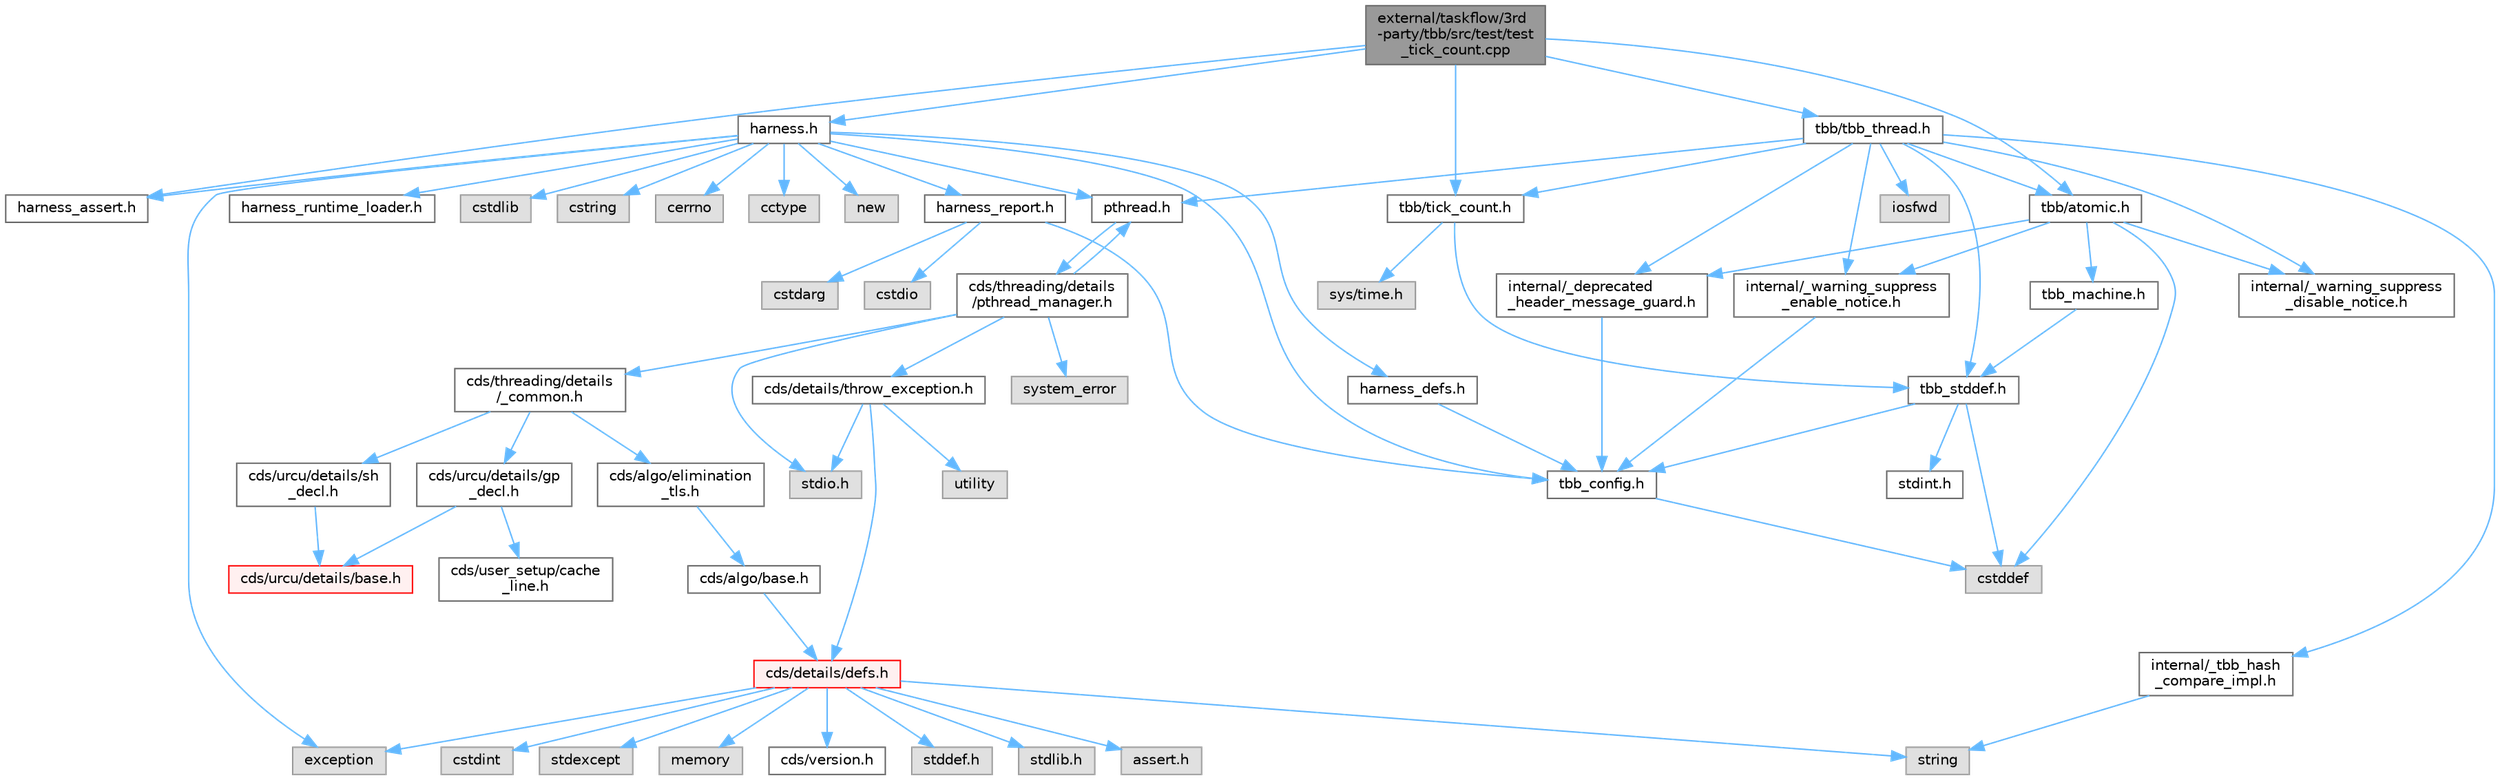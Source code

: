 digraph "external/taskflow/3rd-party/tbb/src/test/test_tick_count.cpp"
{
 // LATEX_PDF_SIZE
  bgcolor="transparent";
  edge [fontname=Helvetica,fontsize=10,labelfontname=Helvetica,labelfontsize=10];
  node [fontname=Helvetica,fontsize=10,shape=box,height=0.2,width=0.4];
  Node1 [id="Node000001",label="external/taskflow/3rd\l-party/tbb/src/test/test\l_tick_count.cpp",height=0.2,width=0.4,color="gray40", fillcolor="grey60", style="filled", fontcolor="black",tooltip=" "];
  Node1 -> Node2 [id="edge72_Node000001_Node000002",color="steelblue1",style="solid",tooltip=" "];
  Node2 [id="Node000002",label="tbb/tick_count.h",height=0.2,width=0.4,color="grey40", fillcolor="white", style="filled",URL="$tick__count_8h.html",tooltip=" "];
  Node2 -> Node3 [id="edge73_Node000002_Node000003",color="steelblue1",style="solid",tooltip=" "];
  Node3 [id="Node000003",label="tbb_stddef.h",height=0.2,width=0.4,color="grey40", fillcolor="white", style="filled",URL="$tbb__stddef_8h.html",tooltip=" "];
  Node3 -> Node4 [id="edge74_Node000003_Node000004",color="steelblue1",style="solid",tooltip=" "];
  Node4 [id="Node000004",label="tbb_config.h",height=0.2,width=0.4,color="grey40", fillcolor="white", style="filled",URL="$tbb__config_8h.html",tooltip=" "];
  Node4 -> Node5 [id="edge75_Node000004_Node000005",color="steelblue1",style="solid",tooltip=" "];
  Node5 [id="Node000005",label="cstddef",height=0.2,width=0.4,color="grey60", fillcolor="#E0E0E0", style="filled",tooltip=" "];
  Node3 -> Node5 [id="edge76_Node000003_Node000005",color="steelblue1",style="solid",tooltip=" "];
  Node3 -> Node6 [id="edge77_Node000003_Node000006",color="steelblue1",style="solid",tooltip=" "];
  Node6 [id="Node000006",label="stdint.h",height=0.2,width=0.4,color="grey40", fillcolor="white", style="filled",URL="$stdint_8h.html",tooltip=" "];
  Node2 -> Node7 [id="edge78_Node000002_Node000007",color="steelblue1",style="solid",tooltip=" "];
  Node7 [id="Node000007",label="sys/time.h",height=0.2,width=0.4,color="grey60", fillcolor="#E0E0E0", style="filled",tooltip=" "];
  Node1 -> Node8 [id="edge79_Node000001_Node000008",color="steelblue1",style="solid",tooltip=" "];
  Node8 [id="Node000008",label="harness_assert.h",height=0.2,width=0.4,color="grey40", fillcolor="white", style="filled",URL="$harness__assert_8h.html",tooltip=" "];
  Node1 -> Node9 [id="edge80_Node000001_Node000009",color="steelblue1",style="solid",tooltip=" "];
  Node9 [id="Node000009",label="harness.h",height=0.2,width=0.4,color="grey40", fillcolor="white", style="filled",URL="$harness_8h.html",tooltip=" "];
  Node9 -> Node4 [id="edge81_Node000009_Node000004",color="steelblue1",style="solid",tooltip=" "];
  Node9 -> Node10 [id="edge82_Node000009_Node000010",color="steelblue1",style="solid",tooltip=" "];
  Node10 [id="Node000010",label="harness_defs.h",height=0.2,width=0.4,color="grey40", fillcolor="white", style="filled",URL="$harness__defs_8h.html",tooltip=" "];
  Node10 -> Node4 [id="edge83_Node000010_Node000004",color="steelblue1",style="solid",tooltip=" "];
  Node9 -> Node11 [id="edge84_Node000009_Node000011",color="steelblue1",style="solid",tooltip=" "];
  Node11 [id="Node000011",label="cstdlib",height=0.2,width=0.4,color="grey60", fillcolor="#E0E0E0", style="filled",tooltip=" "];
  Node9 -> Node12 [id="edge85_Node000009_Node000012",color="steelblue1",style="solid",tooltip=" "];
  Node12 [id="Node000012",label="cstring",height=0.2,width=0.4,color="grey60", fillcolor="#E0E0E0", style="filled",tooltip=" "];
  Node9 -> Node13 [id="edge86_Node000009_Node000013",color="steelblue1",style="solid",tooltip=" "];
  Node13 [id="Node000013",label="cerrno",height=0.2,width=0.4,color="grey60", fillcolor="#E0E0E0", style="filled",tooltip=" "];
  Node9 -> Node14 [id="edge87_Node000009_Node000014",color="steelblue1",style="solid",tooltip=" "];
  Node14 [id="Node000014",label="cctype",height=0.2,width=0.4,color="grey60", fillcolor="#E0E0E0", style="filled",tooltip=" "];
  Node9 -> Node15 [id="edge88_Node000009_Node000015",color="steelblue1",style="solid",tooltip=" "];
  Node15 [id="Node000015",label="new",height=0.2,width=0.4,color="grey60", fillcolor="#E0E0E0", style="filled",tooltip=" "];
  Node9 -> Node16 [id="edge89_Node000009_Node000016",color="steelblue1",style="solid",tooltip=" "];
  Node16 [id="Node000016",label="pthread.h",height=0.2,width=0.4,color="grey40", fillcolor="white", style="filled",URL="$pthread_8h.html",tooltip=" "];
  Node16 -> Node17 [id="edge90_Node000016_Node000017",color="steelblue1",style="solid",tooltip=" "];
  Node17 [id="Node000017",label="cds/threading/details\l/pthread_manager.h",height=0.2,width=0.4,color="grey40", fillcolor="white", style="filled",URL="$pthread__manager_8h.html",tooltip=" "];
  Node17 -> Node18 [id="edge91_Node000017_Node000018",color="steelblue1",style="solid",tooltip=" "];
  Node18 [id="Node000018",label="system_error",height=0.2,width=0.4,color="grey60", fillcolor="#E0E0E0", style="filled",tooltip=" "];
  Node17 -> Node19 [id="edge92_Node000017_Node000019",color="steelblue1",style="solid",tooltip=" "];
  Node19 [id="Node000019",label="stdio.h",height=0.2,width=0.4,color="grey60", fillcolor="#E0E0E0", style="filled",tooltip=" "];
  Node17 -> Node16 [id="edge93_Node000017_Node000016",color="steelblue1",style="solid",tooltip=" "];
  Node17 -> Node20 [id="edge94_Node000017_Node000020",color="steelblue1",style="solid",tooltip=" "];
  Node20 [id="Node000020",label="cds/threading/details\l/_common.h",height=0.2,width=0.4,color="grey40", fillcolor="white", style="filled",URL="$__common_8h.html",tooltip=" "];
  Node20 -> Node21 [id="edge95_Node000020_Node000021",color="steelblue1",style="solid",tooltip=" "];
  Node21 [id="Node000021",label="cds/urcu/details/gp\l_decl.h",height=0.2,width=0.4,color="grey40", fillcolor="white", style="filled",URL="$gp__decl_8h.html",tooltip=" "];
  Node21 -> Node22 [id="edge96_Node000021_Node000022",color="steelblue1",style="solid",tooltip=" "];
  Node22 [id="Node000022",label="cds/urcu/details/base.h",height=0.2,width=0.4,color="red", fillcolor="#FFF0F0", style="filled",URL="$external_2libcds_2cds_2urcu_2details_2base_8h.html",tooltip=" "];
  Node21 -> Node37 [id="edge97_Node000021_Node000037",color="steelblue1",style="solid",tooltip=" "];
  Node37 [id="Node000037",label="cds/user_setup/cache\l_line.h",height=0.2,width=0.4,color="grey40", fillcolor="white", style="filled",URL="$cache__line_8h.html",tooltip="Cache-line size definition"];
  Node20 -> Node59 [id="edge98_Node000020_Node000059",color="steelblue1",style="solid",tooltip=" "];
  Node59 [id="Node000059",label="cds/urcu/details/sh\l_decl.h",height=0.2,width=0.4,color="grey40", fillcolor="white", style="filled",URL="$sh__decl_8h.html",tooltip=" "];
  Node59 -> Node22 [id="edge99_Node000059_Node000022",color="steelblue1",style="solid",tooltip=" "];
  Node20 -> Node60 [id="edge100_Node000020_Node000060",color="steelblue1",style="solid",tooltip=" "];
  Node60 [id="Node000060",label="cds/algo/elimination\l_tls.h",height=0.2,width=0.4,color="grey40", fillcolor="white", style="filled",URL="$elimination__tls_8h.html",tooltip=" "];
  Node60 -> Node61 [id="edge101_Node000060_Node000061",color="steelblue1",style="solid",tooltip=" "];
  Node61 [id="Node000061",label="cds/algo/base.h",height=0.2,width=0.4,color="grey40", fillcolor="white", style="filled",URL="$external_2libcds_2cds_2algo_2base_8h.html",tooltip=" "];
  Node61 -> Node24 [id="edge102_Node000061_Node000024",color="steelblue1",style="solid",tooltip=" "];
  Node24 [id="Node000024",label="cds/details/defs.h",height=0.2,width=0.4,color="red", fillcolor="#FFF0F0", style="filled",URL="$details_2defs_8h.html",tooltip=" "];
  Node24 -> Node25 [id="edge103_Node000024_Node000025",color="steelblue1",style="solid",tooltip=" "];
  Node25 [id="Node000025",label="stddef.h",height=0.2,width=0.4,color="grey60", fillcolor="#E0E0E0", style="filled",tooltip=" "];
  Node24 -> Node26 [id="edge104_Node000024_Node000026",color="steelblue1",style="solid",tooltip=" "];
  Node26 [id="Node000026",label="stdlib.h",height=0.2,width=0.4,color="grey60", fillcolor="#E0E0E0", style="filled",tooltip=" "];
  Node24 -> Node27 [id="edge105_Node000024_Node000027",color="steelblue1",style="solid",tooltip=" "];
  Node27 [id="Node000027",label="assert.h",height=0.2,width=0.4,color="grey60", fillcolor="#E0E0E0", style="filled",tooltip=" "];
  Node24 -> Node28 [id="edge106_Node000024_Node000028",color="steelblue1",style="solid",tooltip=" "];
  Node28 [id="Node000028",label="cstdint",height=0.2,width=0.4,color="grey60", fillcolor="#E0E0E0", style="filled",tooltip=" "];
  Node24 -> Node29 [id="edge107_Node000024_Node000029",color="steelblue1",style="solid",tooltip=" "];
  Node29 [id="Node000029",label="exception",height=0.2,width=0.4,color="grey60", fillcolor="#E0E0E0", style="filled",tooltip=" "];
  Node24 -> Node30 [id="edge108_Node000024_Node000030",color="steelblue1",style="solid",tooltip=" "];
  Node30 [id="Node000030",label="stdexcept",height=0.2,width=0.4,color="grey60", fillcolor="#E0E0E0", style="filled",tooltip=" "];
  Node24 -> Node31 [id="edge109_Node000024_Node000031",color="steelblue1",style="solid",tooltip=" "];
  Node31 [id="Node000031",label="string",height=0.2,width=0.4,color="grey60", fillcolor="#E0E0E0", style="filled",tooltip=" "];
  Node24 -> Node32 [id="edge110_Node000024_Node000032",color="steelblue1",style="solid",tooltip=" "];
  Node32 [id="Node000032",label="memory",height=0.2,width=0.4,color="grey60", fillcolor="#E0E0E0", style="filled",tooltip=" "];
  Node24 -> Node33 [id="edge111_Node000024_Node000033",color="steelblue1",style="solid",tooltip=" "];
  Node33 [id="Node000033",label="cds/version.h",height=0.2,width=0.4,color="grey40", fillcolor="white", style="filled",URL="$external_2libcds_2cds_2version_8h.html",tooltip=" "];
  Node17 -> Node53 [id="edge112_Node000017_Node000053",color="steelblue1",style="solid",tooltip=" "];
  Node53 [id="Node000053",label="cds/details/throw_exception.h",height=0.2,width=0.4,color="grey40", fillcolor="white", style="filled",URL="$throw__exception_8h.html",tooltip=" "];
  Node53 -> Node24 [id="edge113_Node000053_Node000024",color="steelblue1",style="solid",tooltip=" "];
  Node53 -> Node19 [id="edge114_Node000053_Node000019",color="steelblue1",style="solid",tooltip=" "];
  Node53 -> Node54 [id="edge115_Node000053_Node000054",color="steelblue1",style="solid",tooltip=" "];
  Node54 [id="Node000054",label="utility",height=0.2,width=0.4,color="grey60", fillcolor="#E0E0E0", style="filled",tooltip=" "];
  Node9 -> Node62 [id="edge116_Node000009_Node000062",color="steelblue1",style="solid",tooltip=" "];
  Node62 [id="Node000062",label="harness_runtime_loader.h",height=0.2,width=0.4,color="grey40", fillcolor="white", style="filled",URL="$harness__runtime__loader_8h.html",tooltip=" "];
  Node9 -> Node63 [id="edge117_Node000009_Node000063",color="steelblue1",style="solid",tooltip=" "];
  Node63 [id="Node000063",label="harness_report.h",height=0.2,width=0.4,color="grey40", fillcolor="white", style="filled",URL="$harness__report_8h.html",tooltip=" "];
  Node63 -> Node64 [id="edge118_Node000063_Node000064",color="steelblue1",style="solid",tooltip=" "];
  Node64 [id="Node000064",label="cstdio",height=0.2,width=0.4,color="grey60", fillcolor="#E0E0E0", style="filled",tooltip=" "];
  Node63 -> Node65 [id="edge119_Node000063_Node000065",color="steelblue1",style="solid",tooltip=" "];
  Node65 [id="Node000065",label="cstdarg",height=0.2,width=0.4,color="grey60", fillcolor="#E0E0E0", style="filled",tooltip=" "];
  Node63 -> Node4 [id="edge120_Node000063_Node000004",color="steelblue1",style="solid",tooltip=" "];
  Node9 -> Node29 [id="edge121_Node000009_Node000029",color="steelblue1",style="solid",tooltip=" "];
  Node9 -> Node8 [id="edge122_Node000009_Node000008",color="steelblue1",style="solid",tooltip=" "];
  Node1 -> Node66 [id="edge123_Node000001_Node000066",color="steelblue1",style="solid",tooltip=" "];
  Node66 [id="Node000066",label="tbb/atomic.h",height=0.2,width=0.4,color="grey40", fillcolor="white", style="filled",URL="$external_2taskflow_23rd-party_2tbb_2include_2tbb_2atomic_8h.html",tooltip=" "];
  Node66 -> Node67 [id="edge124_Node000066_Node000067",color="steelblue1",style="solid",tooltip=" "];
  Node67 [id="Node000067",label="internal/_deprecated\l_header_message_guard.h",height=0.2,width=0.4,color="grey40", fillcolor="white", style="filled",URL="$__deprecated__header__message__guard_8h.html",tooltip=" "];
  Node67 -> Node4 [id="edge125_Node000067_Node000004",color="steelblue1",style="solid",tooltip=" "];
  Node66 -> Node68 [id="edge126_Node000066_Node000068",color="steelblue1",style="solid",tooltip=" "];
  Node68 [id="Node000068",label="internal/_warning_suppress\l_enable_notice.h",height=0.2,width=0.4,color="grey40", fillcolor="white", style="filled",URL="$__warning__suppress__enable__notice_8h.html",tooltip=" "];
  Node68 -> Node4 [id="edge127_Node000068_Node000004",color="steelblue1",style="solid",tooltip=" "];
  Node66 -> Node5 [id="edge128_Node000066_Node000005",color="steelblue1",style="solid",tooltip=" "];
  Node66 -> Node69 [id="edge129_Node000066_Node000069",color="steelblue1",style="solid",tooltip=" "];
  Node69 [id="Node000069",label="tbb_machine.h",height=0.2,width=0.4,color="grey40", fillcolor="white", style="filled",URL="$tbb__machine_8h.html",tooltip=" "];
  Node69 -> Node3 [id="edge130_Node000069_Node000003",color="steelblue1",style="solid",tooltip=" "];
  Node66 -> Node70 [id="edge131_Node000066_Node000070",color="steelblue1",style="solid",tooltip=" "];
  Node70 [id="Node000070",label="internal/_warning_suppress\l_disable_notice.h",height=0.2,width=0.4,color="grey40", fillcolor="white", style="filled",URL="$__warning__suppress__disable__notice_8h.html",tooltip=" "];
  Node1 -> Node71 [id="edge132_Node000001_Node000071",color="steelblue1",style="solid",tooltip=" "];
  Node71 [id="Node000071",label="tbb/tbb_thread.h",height=0.2,width=0.4,color="grey40", fillcolor="white", style="filled",URL="$tbb__thread_8h.html",tooltip=" "];
  Node71 -> Node67 [id="edge133_Node000071_Node000067",color="steelblue1",style="solid",tooltip=" "];
  Node71 -> Node68 [id="edge134_Node000071_Node000068",color="steelblue1",style="solid",tooltip=" "];
  Node71 -> Node3 [id="edge135_Node000071_Node000003",color="steelblue1",style="solid",tooltip=" "];
  Node71 -> Node16 [id="edge136_Node000071_Node000016",color="steelblue1",style="solid",tooltip=" "];
  Node71 -> Node66 [id="edge137_Node000071_Node000066",color="steelblue1",style="solid",tooltip=" "];
  Node71 -> Node72 [id="edge138_Node000071_Node000072",color="steelblue1",style="solid",tooltip=" "];
  Node72 [id="Node000072",label="internal/_tbb_hash\l_compare_impl.h",height=0.2,width=0.4,color="grey40", fillcolor="white", style="filled",URL="$__tbb__hash__compare__impl_8h.html",tooltip=" "];
  Node72 -> Node31 [id="edge139_Node000072_Node000031",color="steelblue1",style="solid",tooltip=" "];
  Node71 -> Node2 [id="edge140_Node000071_Node000002",color="steelblue1",style="solid",tooltip=" "];
  Node71 -> Node73 [id="edge141_Node000071_Node000073",color="steelblue1",style="solid",tooltip=" "];
  Node73 [id="Node000073",label="iosfwd",height=0.2,width=0.4,color="grey60", fillcolor="#E0E0E0", style="filled",tooltip=" "];
  Node71 -> Node70 [id="edge142_Node000071_Node000070",color="steelblue1",style="solid",tooltip=" "];
}
